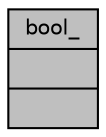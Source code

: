 digraph "bool_"
{
 // INTERACTIVE_SVG=YES
  bgcolor="transparent";
  edge [fontname="Helvetica",fontsize="10",labelfontname="Helvetica",labelfontsize="10"];
  node [fontname="Helvetica",fontsize="10",shape=record];
  Node3 [label="{bool_\n||}",height=0.2,width=0.4,color="black", fillcolor="grey75", style="filled", fontcolor="black"];
}

